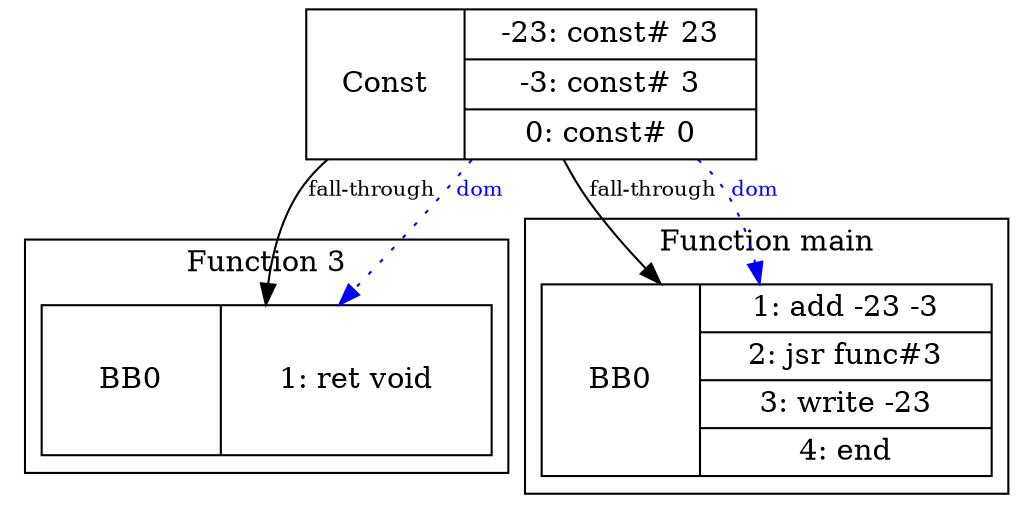 digraph ir {
subgraph cluster_3 {
	node [shape=record];
	label="Function 3";
	rankdir=TB;
	ranksep=1.0;
	nodesep=0.5;

	BB0_3 [width=3.0, height=1.0, label="BB0 | {1: ret void}"];
}
subgraph cluster_main {
	node [shape=record];
	label="Function main";
	rankdir=TB;
	ranksep=1.0;
	nodesep=0.5;

	BB0_main [width=3.0, height=1.0, label="BB0 | {1: add -23 -3 | 2: jsr func#3 | 3: write -23 | 4: end}"];
}
subgraph const_block {
	const_block [shape=record, width=3.0, height=1.0, label="Const | {-23: const# 23 | -3: const# 3 | 0: const# 0}"];
	const_block -> BB0_3 [label="fall-through", fontsize=10];
	const_block -> BB0_3 [label="dom", color=blue, style=dotted, fontsize=10, fontcolor=blue];
	const_block -> BB0_main [label="fall-through", fontsize=10];
	const_block -> BB0_main [label="dom", color=blue, style=dotted, fontsize=10, fontcolor=blue];
}
}
